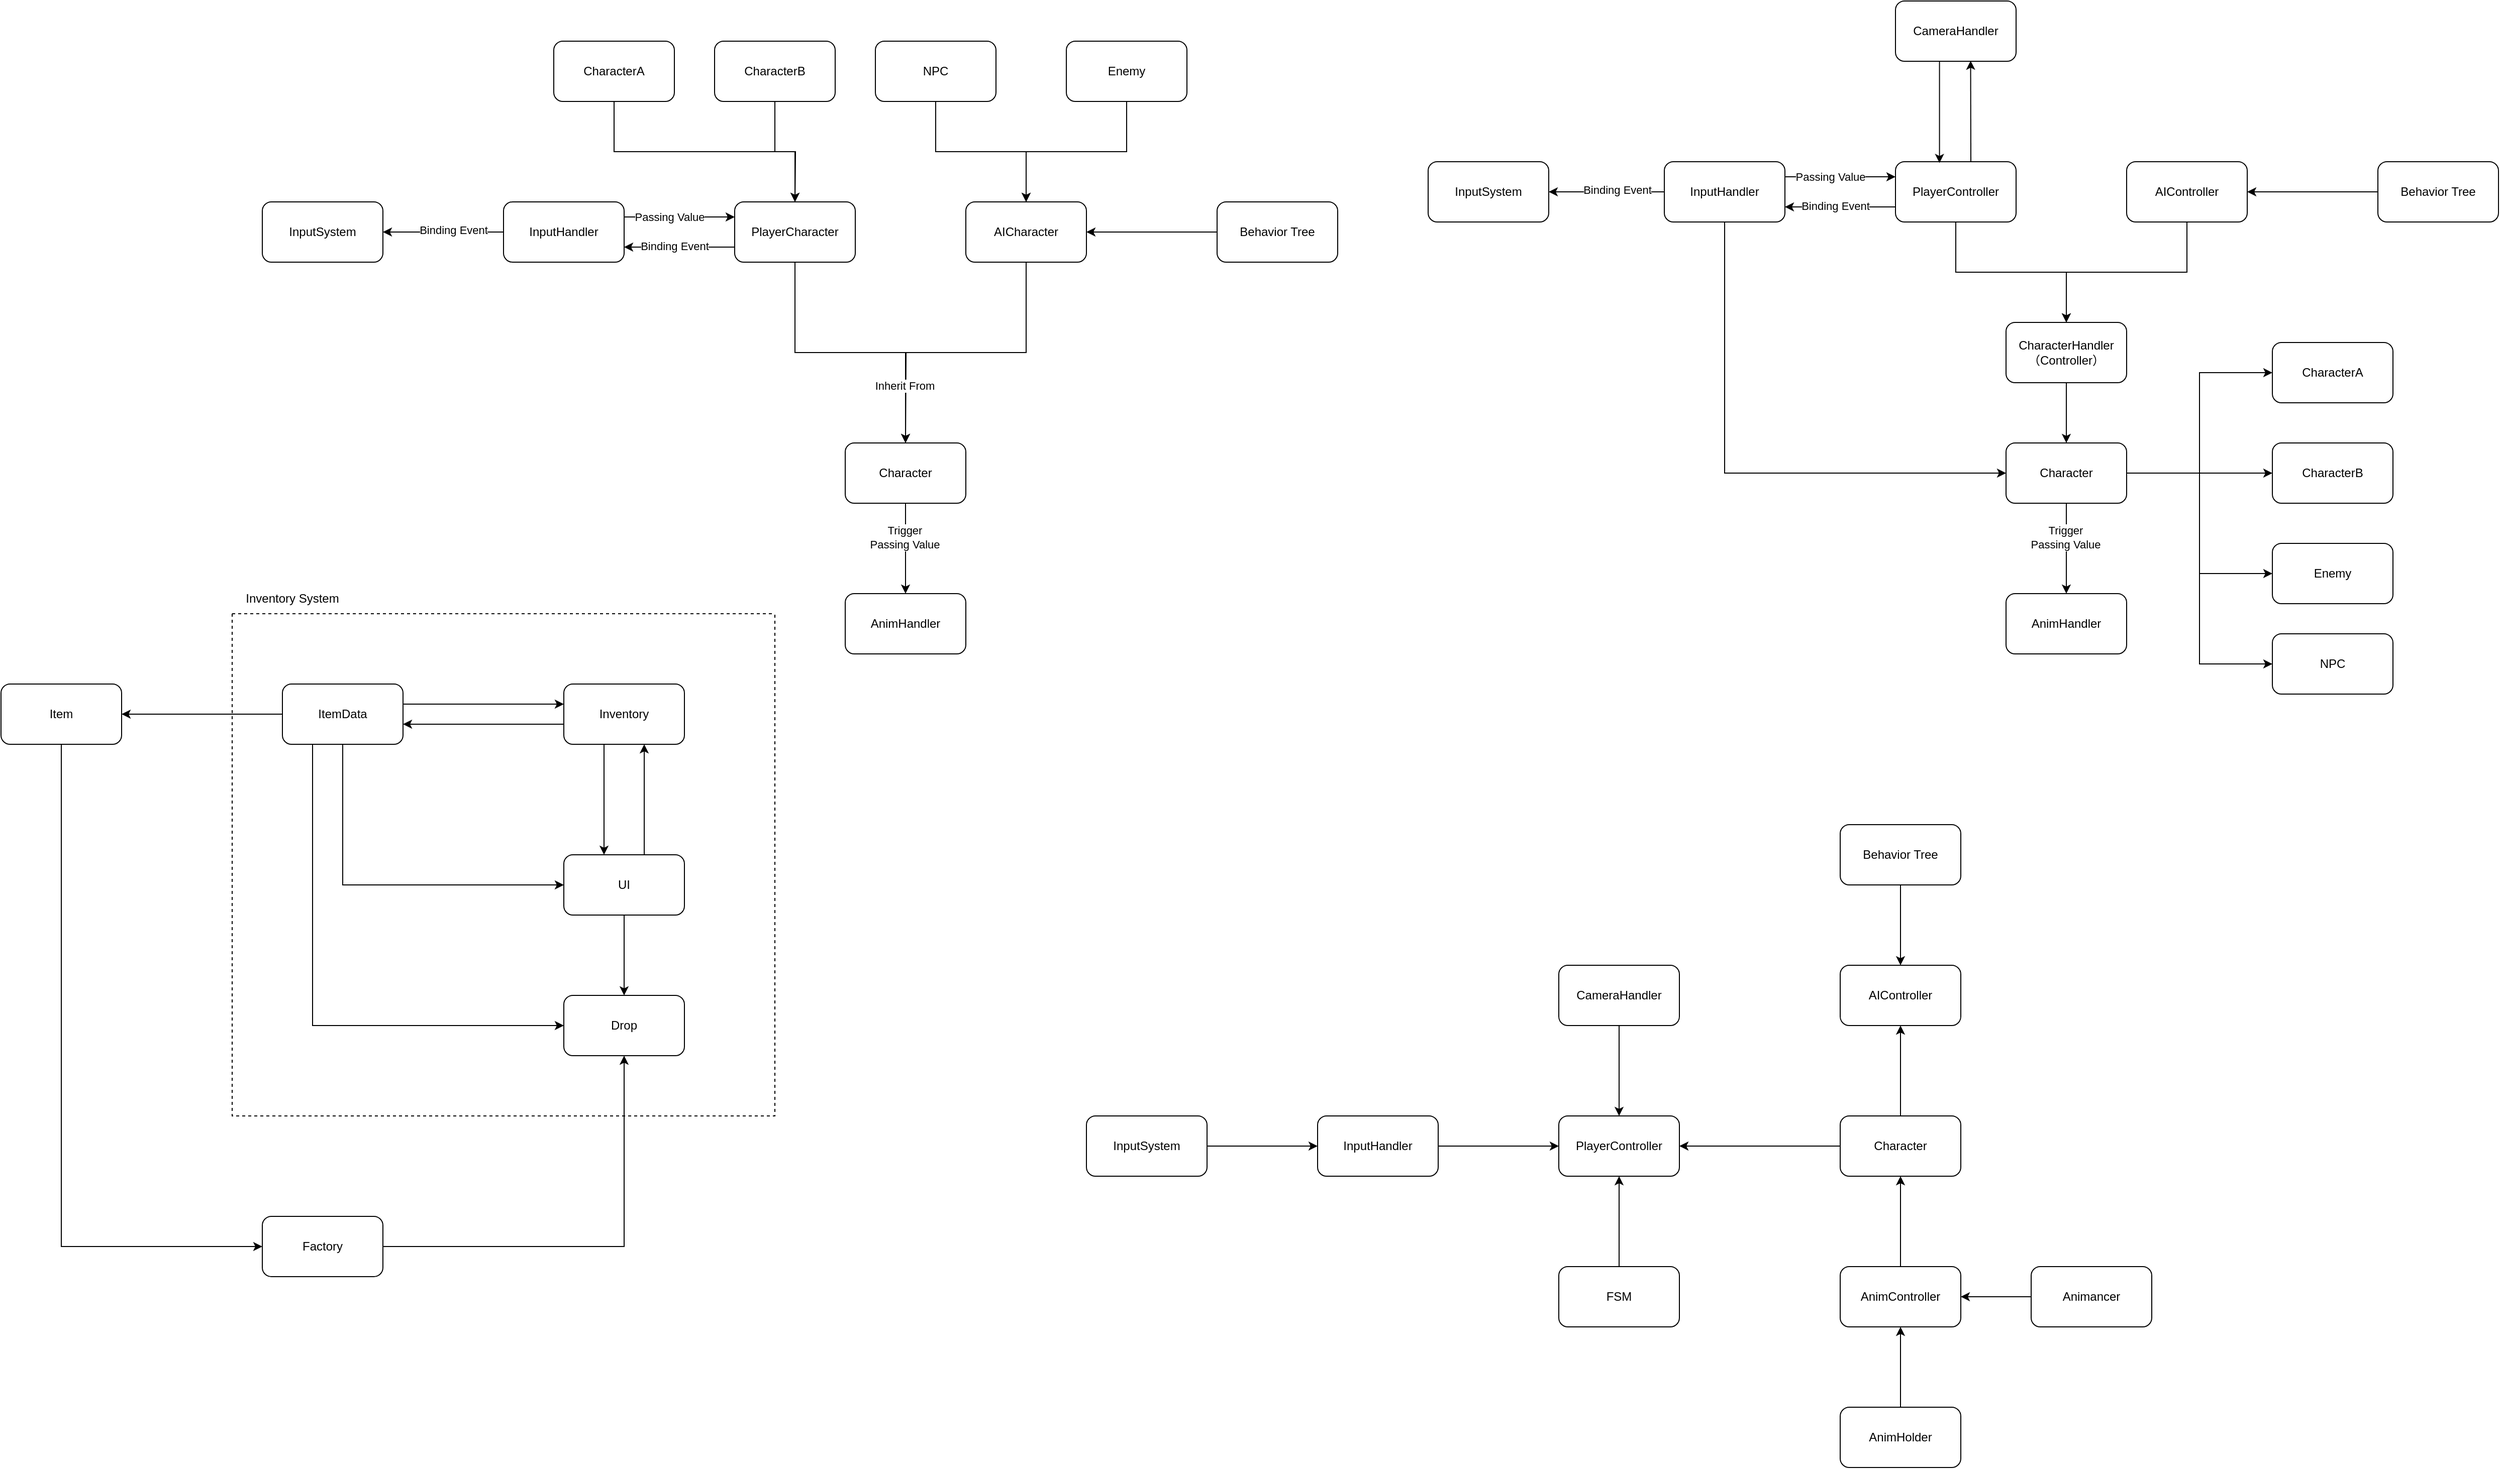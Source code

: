 <mxfile version="21.2.8" type="device">
  <diagram name="第 1 页" id="APWpNPpfQcrCgk31X8Tj">
    <mxGraphModel dx="1562" dy="917" grid="1" gridSize="10" guides="1" tooltips="1" connect="1" arrows="1" fold="1" page="1" pageScale="1" pageWidth="3300" pageHeight="2339" math="0" shadow="0">
      <root>
        <mxCell id="0" />
        <mxCell id="1" parent="0" />
        <mxCell id="5noMDowV80ESmVYEFfka-27" style="edgeStyle=orthogonalEdgeStyle;rounded=0;orthogonalLoop=1;jettySize=auto;html=1;exitX=0.5;exitY=1;exitDx=0;exitDy=0;entryX=0.5;entryY=0;entryDx=0;entryDy=0;" parent="1" source="5noMDowV80ESmVYEFfka-1" target="5noMDowV80ESmVYEFfka-14" edge="1">
          <mxGeometry relative="1" as="geometry" />
        </mxCell>
        <mxCell id="5noMDowV80ESmVYEFfka-28" value="Trigger&lt;br&gt;Passing Value" style="edgeLabel;html=1;align=center;verticalAlign=middle;resizable=0;points=[];" parent="5noMDowV80ESmVYEFfka-27" vertex="1" connectable="0">
          <mxGeometry x="-0.25" y="-1" relative="1" as="geometry">
            <mxPoint as="offset" />
          </mxGeometry>
        </mxCell>
        <mxCell id="5noMDowV80ESmVYEFfka-1" value="Character" style="rounded=1;whiteSpace=wrap;html=1;" parent="1" vertex="1">
          <mxGeometry x="1030" y="480" width="120" height="60" as="geometry" />
        </mxCell>
        <mxCell id="5noMDowV80ESmVYEFfka-7" style="edgeStyle=orthogonalEdgeStyle;rounded=0;orthogonalLoop=1;jettySize=auto;html=1;exitX=0;exitY=0.75;exitDx=0;exitDy=0;entryX=1;entryY=0.75;entryDx=0;entryDy=0;" parent="1" source="5noMDowV80ESmVYEFfka-2" target="5noMDowV80ESmVYEFfka-4" edge="1">
          <mxGeometry relative="1" as="geometry" />
        </mxCell>
        <mxCell id="5noMDowV80ESmVYEFfka-25" value="Binding Event" style="edgeLabel;html=1;align=center;verticalAlign=middle;resizable=0;points=[];" parent="5noMDowV80ESmVYEFfka-7" vertex="1" connectable="0">
          <mxGeometry x="0.255" y="-1" relative="1" as="geometry">
            <mxPoint x="9" as="offset" />
          </mxGeometry>
        </mxCell>
        <mxCell id="5noMDowV80ESmVYEFfka-32" style="edgeStyle=orthogonalEdgeStyle;rounded=0;orthogonalLoop=1;jettySize=auto;html=1;exitX=0.5;exitY=1;exitDx=0;exitDy=0;entryX=0.5;entryY=0;entryDx=0;entryDy=0;" parent="1" source="5noMDowV80ESmVYEFfka-2" target="5noMDowV80ESmVYEFfka-1" edge="1">
          <mxGeometry relative="1" as="geometry" />
        </mxCell>
        <mxCell id="5noMDowV80ESmVYEFfka-2" value="PlayerCharacter" style="rounded=1;whiteSpace=wrap;html=1;" parent="1" vertex="1">
          <mxGeometry x="920" y="240" width="120" height="60" as="geometry" />
        </mxCell>
        <mxCell id="5noMDowV80ESmVYEFfka-6" style="edgeStyle=orthogonalEdgeStyle;rounded=0;orthogonalLoop=1;jettySize=auto;html=1;exitX=1;exitY=0.25;exitDx=0;exitDy=0;entryX=0;entryY=0.25;entryDx=0;entryDy=0;" parent="1" source="5noMDowV80ESmVYEFfka-4" target="5noMDowV80ESmVYEFfka-2" edge="1">
          <mxGeometry relative="1" as="geometry" />
        </mxCell>
        <mxCell id="5noMDowV80ESmVYEFfka-24" value="Passing Value" style="edgeLabel;html=1;align=center;verticalAlign=middle;resizable=0;points=[];" parent="5noMDowV80ESmVYEFfka-6" vertex="1" connectable="0">
          <mxGeometry x="-0.179" relative="1" as="geometry">
            <mxPoint as="offset" />
          </mxGeometry>
        </mxCell>
        <mxCell id="5noMDowV80ESmVYEFfka-13" style="edgeStyle=orthogonalEdgeStyle;rounded=0;orthogonalLoop=1;jettySize=auto;html=1;exitX=0;exitY=0.75;exitDx=0;exitDy=0;entryX=1;entryY=0.5;entryDx=0;entryDy=0;" parent="1" source="5noMDowV80ESmVYEFfka-4" target="5noMDowV80ESmVYEFfka-11" edge="1">
          <mxGeometry relative="1" as="geometry">
            <Array as="points">
              <mxPoint x="690" y="270" />
            </Array>
          </mxGeometry>
        </mxCell>
        <mxCell id="5noMDowV80ESmVYEFfka-26" value="Binding Event" style="edgeLabel;html=1;align=center;verticalAlign=middle;resizable=0;points=[];" parent="5noMDowV80ESmVYEFfka-13" vertex="1" connectable="0">
          <mxGeometry x="-0.039" y="-2" relative="1" as="geometry">
            <mxPoint as="offset" />
          </mxGeometry>
        </mxCell>
        <mxCell id="5noMDowV80ESmVYEFfka-4" value="InputHandler" style="rounded=1;whiteSpace=wrap;html=1;" parent="1" vertex="1">
          <mxGeometry x="690" y="240" width="120" height="60" as="geometry" />
        </mxCell>
        <mxCell id="5noMDowV80ESmVYEFfka-33" style="edgeStyle=orthogonalEdgeStyle;rounded=0;orthogonalLoop=1;jettySize=auto;html=1;exitX=0.5;exitY=1;exitDx=0;exitDy=0;" parent="1" source="5noMDowV80ESmVYEFfka-8" edge="1">
          <mxGeometry relative="1" as="geometry">
            <mxPoint x="1090" y="480" as="targetPoint" />
          </mxGeometry>
        </mxCell>
        <mxCell id="5noMDowV80ESmVYEFfka-34" value="Inherit From" style="edgeLabel;html=1;align=center;verticalAlign=middle;resizable=0;points=[];" parent="5noMDowV80ESmVYEFfka-33" vertex="1" connectable="0">
          <mxGeometry x="0.618" y="-2" relative="1" as="geometry">
            <mxPoint as="offset" />
          </mxGeometry>
        </mxCell>
        <mxCell id="5noMDowV80ESmVYEFfka-8" value="AICharacter" style="rounded=1;whiteSpace=wrap;html=1;" parent="1" vertex="1">
          <mxGeometry x="1150" y="240" width="120" height="60" as="geometry" />
        </mxCell>
        <mxCell id="5noMDowV80ESmVYEFfka-11" value="InputSystem" style="rounded=1;whiteSpace=wrap;html=1;" parent="1" vertex="1">
          <mxGeometry x="450" y="240" width="120" height="60" as="geometry" />
        </mxCell>
        <mxCell id="5noMDowV80ESmVYEFfka-14" value="AnimHandler" style="rounded=1;whiteSpace=wrap;html=1;" parent="1" vertex="1">
          <mxGeometry x="1030" y="630" width="120" height="60" as="geometry" />
        </mxCell>
        <mxCell id="5noMDowV80ESmVYEFfka-17" style="edgeStyle=orthogonalEdgeStyle;rounded=0;orthogonalLoop=1;jettySize=auto;html=1;exitX=0;exitY=0.5;exitDx=0;exitDy=0;entryX=1;entryY=0.5;entryDx=0;entryDy=0;" parent="1" source="5noMDowV80ESmVYEFfka-16" target="5noMDowV80ESmVYEFfka-8" edge="1">
          <mxGeometry relative="1" as="geometry" />
        </mxCell>
        <mxCell id="5noMDowV80ESmVYEFfka-16" value="Behavior Tree" style="rounded=1;whiteSpace=wrap;html=1;" parent="1" vertex="1">
          <mxGeometry x="1400" y="240" width="120" height="60" as="geometry" />
        </mxCell>
        <mxCell id="5noMDowV80ESmVYEFfka-36" style="edgeStyle=orthogonalEdgeStyle;rounded=0;orthogonalLoop=1;jettySize=auto;html=1;exitX=0.5;exitY=1;exitDx=0;exitDy=0;entryX=0.5;entryY=0;entryDx=0;entryDy=0;" parent="1" source="5noMDowV80ESmVYEFfka-35" target="5noMDowV80ESmVYEFfka-8" edge="1">
          <mxGeometry relative="1" as="geometry" />
        </mxCell>
        <mxCell id="5noMDowV80ESmVYEFfka-35" value="NPC" style="rounded=1;whiteSpace=wrap;html=1;" parent="1" vertex="1">
          <mxGeometry x="1060" y="80" width="120" height="60" as="geometry" />
        </mxCell>
        <mxCell id="5noMDowV80ESmVYEFfka-38" style="edgeStyle=orthogonalEdgeStyle;rounded=0;orthogonalLoop=1;jettySize=auto;html=1;exitX=0.5;exitY=1;exitDx=0;exitDy=0;" parent="1" source="5noMDowV80ESmVYEFfka-37" target="5noMDowV80ESmVYEFfka-8" edge="1">
          <mxGeometry relative="1" as="geometry" />
        </mxCell>
        <mxCell id="5noMDowV80ESmVYEFfka-37" value="Enemy" style="rounded=1;whiteSpace=wrap;html=1;" parent="1" vertex="1">
          <mxGeometry x="1250" y="80" width="120" height="60" as="geometry" />
        </mxCell>
        <mxCell id="5noMDowV80ESmVYEFfka-41" style="edgeStyle=orthogonalEdgeStyle;rounded=0;orthogonalLoop=1;jettySize=auto;html=1;exitX=0.5;exitY=1;exitDx=0;exitDy=0;entryX=0.5;entryY=0;entryDx=0;entryDy=0;" parent="1" source="5noMDowV80ESmVYEFfka-39" target="5noMDowV80ESmVYEFfka-2" edge="1">
          <mxGeometry relative="1" as="geometry" />
        </mxCell>
        <mxCell id="5noMDowV80ESmVYEFfka-39" value="CharacterA" style="rounded=1;whiteSpace=wrap;html=1;" parent="1" vertex="1">
          <mxGeometry x="740" y="80" width="120" height="60" as="geometry" />
        </mxCell>
        <mxCell id="5noMDowV80ESmVYEFfka-42" style="edgeStyle=orthogonalEdgeStyle;rounded=0;orthogonalLoop=1;jettySize=auto;html=1;exitX=0.5;exitY=1;exitDx=0;exitDy=0;" parent="1" source="5noMDowV80ESmVYEFfka-40" edge="1">
          <mxGeometry relative="1" as="geometry">
            <mxPoint x="980" y="240" as="targetPoint" />
          </mxGeometry>
        </mxCell>
        <mxCell id="5noMDowV80ESmVYEFfka-40" value="CharacterB" style="rounded=1;whiteSpace=wrap;html=1;" parent="1" vertex="1">
          <mxGeometry x="900" y="80" width="120" height="60" as="geometry" />
        </mxCell>
        <mxCell id="dnXP4SpMWP_L0H7xSPG2-12" style="edgeStyle=orthogonalEdgeStyle;rounded=0;orthogonalLoop=1;jettySize=auto;html=1;exitX=1;exitY=0.5;exitDx=0;exitDy=0;entryX=0;entryY=0.5;entryDx=0;entryDy=0;" parent="1" source="zGN-3tEp2X7R_o6R-bPP-1" target="dnXP4SpMWP_L0H7xSPG2-2" edge="1">
          <mxGeometry relative="1" as="geometry" />
        </mxCell>
        <mxCell id="zGN-3tEp2X7R_o6R-bPP-1" value="InputSystem" style="rounded=1;whiteSpace=wrap;html=1;" parent="1" vertex="1">
          <mxGeometry x="1270" y="1150" width="120" height="60" as="geometry" />
        </mxCell>
        <mxCell id="dnXP4SpMWP_L0H7xSPG2-1" value="" style="group" parent="1" vertex="1" connectable="0">
          <mxGeometry x="1610" y="40" width="1065" height="690" as="geometry" />
        </mxCell>
        <mxCell id="5noMDowV80ESmVYEFfka-91" value="CameraHandler" style="rounded=1;whiteSpace=wrap;html=1;container=0;" parent="dnXP4SpMWP_L0H7xSPG2-1" vertex="1">
          <mxGeometry x="465" width="120" height="60" as="geometry" />
        </mxCell>
        <mxCell id="5noMDowV80ESmVYEFfka-97" style="edgeStyle=orthogonalEdgeStyle;rounded=0;orthogonalLoop=1;jettySize=auto;html=1;entryX=0.623;entryY=0.991;entryDx=0;entryDy=0;entryPerimeter=0;" parent="dnXP4SpMWP_L0H7xSPG2-1" target="5noMDowV80ESmVYEFfka-91" edge="1">
          <mxGeometry relative="1" as="geometry">
            <mxPoint x="540" y="160" as="sourcePoint" />
            <Array as="points">
              <mxPoint x="540" y="160" />
              <mxPoint x="540" y="60" />
            </Array>
          </mxGeometry>
        </mxCell>
        <mxCell id="5noMDowV80ESmVYEFfka-46" value="Character" style="rounded=1;whiteSpace=wrap;html=1;container=0;" parent="dnXP4SpMWP_L0H7xSPG2-1" vertex="1">
          <mxGeometry x="575" y="440" width="120" height="60" as="geometry" />
        </mxCell>
        <mxCell id="5noMDowV80ESmVYEFfka-50" value="PlayerController" style="rounded=1;whiteSpace=wrap;html=1;container=0;" parent="dnXP4SpMWP_L0H7xSPG2-1" vertex="1">
          <mxGeometry x="465" y="160" width="120" height="60" as="geometry" />
        </mxCell>
        <mxCell id="5noMDowV80ESmVYEFfka-100" style="edgeStyle=orthogonalEdgeStyle;rounded=0;orthogonalLoop=1;jettySize=auto;html=1;exitX=0.365;exitY=0.997;exitDx=0;exitDy=0;entryX=0.365;entryY=0.021;entryDx=0;entryDy=0;entryPerimeter=0;exitPerimeter=0;" parent="dnXP4SpMWP_L0H7xSPG2-1" source="5noMDowV80ESmVYEFfka-91" target="5noMDowV80ESmVYEFfka-50" edge="1">
          <mxGeometry relative="1" as="geometry" />
        </mxCell>
        <mxCell id="5noMDowV80ESmVYEFfka-51" style="edgeStyle=orthogonalEdgeStyle;rounded=0;orthogonalLoop=1;jettySize=auto;html=1;exitX=1;exitY=0.25;exitDx=0;exitDy=0;entryX=0;entryY=0.25;entryDx=0;entryDy=0;" parent="dnXP4SpMWP_L0H7xSPG2-1" source="5noMDowV80ESmVYEFfka-55" target="5noMDowV80ESmVYEFfka-50" edge="1">
          <mxGeometry relative="1" as="geometry" />
        </mxCell>
        <mxCell id="5noMDowV80ESmVYEFfka-52" value="Passing Value" style="edgeLabel;html=1;align=center;verticalAlign=middle;resizable=0;points=[];container=0;" parent="5noMDowV80ESmVYEFfka-51" vertex="1" connectable="0">
          <mxGeometry x="-0.179" relative="1" as="geometry">
            <mxPoint as="offset" />
          </mxGeometry>
        </mxCell>
        <mxCell id="5noMDowV80ESmVYEFfka-103" style="edgeStyle=orthogonalEdgeStyle;rounded=0;orthogonalLoop=1;jettySize=auto;html=1;exitX=0.5;exitY=1;exitDx=0;exitDy=0;entryX=0;entryY=0.5;entryDx=0;entryDy=0;" parent="dnXP4SpMWP_L0H7xSPG2-1" source="5noMDowV80ESmVYEFfka-55" target="5noMDowV80ESmVYEFfka-46" edge="1">
          <mxGeometry relative="1" as="geometry" />
        </mxCell>
        <mxCell id="5noMDowV80ESmVYEFfka-55" value="InputHandler" style="rounded=1;whiteSpace=wrap;html=1;container=0;" parent="dnXP4SpMWP_L0H7xSPG2-1" vertex="1">
          <mxGeometry x="235" y="160" width="120" height="60" as="geometry" />
        </mxCell>
        <mxCell id="5noMDowV80ESmVYEFfka-47" style="edgeStyle=orthogonalEdgeStyle;rounded=0;orthogonalLoop=1;jettySize=auto;html=1;exitX=0;exitY=0.75;exitDx=0;exitDy=0;entryX=1;entryY=0.75;entryDx=0;entryDy=0;" parent="dnXP4SpMWP_L0H7xSPG2-1" source="5noMDowV80ESmVYEFfka-50" target="5noMDowV80ESmVYEFfka-55" edge="1">
          <mxGeometry relative="1" as="geometry" />
        </mxCell>
        <mxCell id="5noMDowV80ESmVYEFfka-48" value="Binding Event" style="edgeLabel;html=1;align=center;verticalAlign=middle;resizable=0;points=[];container=0;" parent="5noMDowV80ESmVYEFfka-47" vertex="1" connectable="0">
          <mxGeometry x="0.255" y="-1" relative="1" as="geometry">
            <mxPoint x="9" as="offset" />
          </mxGeometry>
        </mxCell>
        <mxCell id="5noMDowV80ESmVYEFfka-58" value="AIController" style="rounded=1;whiteSpace=wrap;html=1;container=0;" parent="dnXP4SpMWP_L0H7xSPG2-1" vertex="1">
          <mxGeometry x="695" y="160" width="120" height="60" as="geometry" />
        </mxCell>
        <mxCell id="5noMDowV80ESmVYEFfka-59" value="AnimHandler" style="rounded=1;whiteSpace=wrap;html=1;container=0;" parent="dnXP4SpMWP_L0H7xSPG2-1" vertex="1">
          <mxGeometry x="575" y="590" width="120" height="60" as="geometry" />
        </mxCell>
        <mxCell id="5noMDowV80ESmVYEFfka-44" style="edgeStyle=orthogonalEdgeStyle;rounded=0;orthogonalLoop=1;jettySize=auto;html=1;exitX=0.5;exitY=1;exitDx=0;exitDy=0;entryX=0.5;entryY=0;entryDx=0;entryDy=0;" parent="dnXP4SpMWP_L0H7xSPG2-1" source="5noMDowV80ESmVYEFfka-46" target="5noMDowV80ESmVYEFfka-59" edge="1">
          <mxGeometry relative="1" as="geometry" />
        </mxCell>
        <mxCell id="5noMDowV80ESmVYEFfka-45" value="Trigger&lt;br&gt;Passing Value" style="edgeLabel;html=1;align=center;verticalAlign=middle;resizable=0;points=[];container=0;" parent="5noMDowV80ESmVYEFfka-44" vertex="1" connectable="0">
          <mxGeometry x="-0.25" y="-1" relative="1" as="geometry">
            <mxPoint as="offset" />
          </mxGeometry>
        </mxCell>
        <mxCell id="5noMDowV80ESmVYEFfka-60" style="edgeStyle=orthogonalEdgeStyle;rounded=0;orthogonalLoop=1;jettySize=auto;html=1;exitX=0;exitY=0.5;exitDx=0;exitDy=0;entryX=1;entryY=0.5;entryDx=0;entryDy=0;" parent="dnXP4SpMWP_L0H7xSPG2-1" source="5noMDowV80ESmVYEFfka-61" target="5noMDowV80ESmVYEFfka-58" edge="1">
          <mxGeometry relative="1" as="geometry" />
        </mxCell>
        <mxCell id="5noMDowV80ESmVYEFfka-61" value="Behavior Tree" style="rounded=1;whiteSpace=wrap;html=1;container=0;" parent="dnXP4SpMWP_L0H7xSPG2-1" vertex="1">
          <mxGeometry x="945" y="160" width="120" height="60" as="geometry" />
        </mxCell>
        <mxCell id="5noMDowV80ESmVYEFfka-73" style="edgeStyle=orthogonalEdgeStyle;rounded=0;orthogonalLoop=1;jettySize=auto;html=1;exitX=0.5;exitY=1;exitDx=0;exitDy=0;entryX=0.5;entryY=0;entryDx=0;entryDy=0;" parent="dnXP4SpMWP_L0H7xSPG2-1" source="5noMDowV80ESmVYEFfka-70" target="5noMDowV80ESmVYEFfka-46" edge="1">
          <mxGeometry relative="1" as="geometry" />
        </mxCell>
        <mxCell id="5noMDowV80ESmVYEFfka-70" value="CharacterHandler&lt;br&gt;（Controller）" style="rounded=1;whiteSpace=wrap;html=1;container=0;" parent="dnXP4SpMWP_L0H7xSPG2-1" vertex="1">
          <mxGeometry x="575" y="320" width="120" height="60" as="geometry" />
        </mxCell>
        <mxCell id="5noMDowV80ESmVYEFfka-71" style="edgeStyle=orthogonalEdgeStyle;rounded=0;orthogonalLoop=1;jettySize=auto;html=1;exitX=0.5;exitY=1;exitDx=0;exitDy=0;entryX=0.5;entryY=0;entryDx=0;entryDy=0;" parent="dnXP4SpMWP_L0H7xSPG2-1" source="5noMDowV80ESmVYEFfka-50" target="5noMDowV80ESmVYEFfka-70" edge="1">
          <mxGeometry relative="1" as="geometry" />
        </mxCell>
        <mxCell id="5noMDowV80ESmVYEFfka-72" style="edgeStyle=orthogonalEdgeStyle;rounded=0;orthogonalLoop=1;jettySize=auto;html=1;exitX=0.5;exitY=1;exitDx=0;exitDy=0;entryX=0.5;entryY=0;entryDx=0;entryDy=0;" parent="dnXP4SpMWP_L0H7xSPG2-1" source="5noMDowV80ESmVYEFfka-58" target="5noMDowV80ESmVYEFfka-70" edge="1">
          <mxGeometry relative="1" as="geometry" />
        </mxCell>
        <mxCell id="5noMDowV80ESmVYEFfka-74" value="InputSystem" style="rounded=1;whiteSpace=wrap;html=1;container=0;" parent="dnXP4SpMWP_L0H7xSPG2-1" vertex="1">
          <mxGeometry y="160" width="120" height="60" as="geometry" />
        </mxCell>
        <mxCell id="5noMDowV80ESmVYEFfka-53" style="edgeStyle=orthogonalEdgeStyle;rounded=0;orthogonalLoop=1;jettySize=auto;html=1;exitX=0;exitY=0.75;exitDx=0;exitDy=0;entryX=1;entryY=0.5;entryDx=0;entryDy=0;" parent="dnXP4SpMWP_L0H7xSPG2-1" source="5noMDowV80ESmVYEFfka-55" target="5noMDowV80ESmVYEFfka-74" edge="1">
          <mxGeometry relative="1" as="geometry">
            <mxPoint x="115" y="190" as="targetPoint" />
            <Array as="points">
              <mxPoint x="235" y="190" />
            </Array>
          </mxGeometry>
        </mxCell>
        <mxCell id="5noMDowV80ESmVYEFfka-54" value="Binding Event" style="edgeLabel;html=1;align=center;verticalAlign=middle;resizable=0;points=[];container=0;" parent="5noMDowV80ESmVYEFfka-53" vertex="1" connectable="0">
          <mxGeometry x="-0.039" y="-2" relative="1" as="geometry">
            <mxPoint as="offset" />
          </mxGeometry>
        </mxCell>
        <mxCell id="5noMDowV80ESmVYEFfka-75" value="CharacterA" style="rounded=1;whiteSpace=wrap;html=1;container=0;" parent="dnXP4SpMWP_L0H7xSPG2-1" vertex="1">
          <mxGeometry x="840" y="340" width="120" height="60" as="geometry" />
        </mxCell>
        <mxCell id="5noMDowV80ESmVYEFfka-76" style="edgeStyle=orthogonalEdgeStyle;rounded=0;orthogonalLoop=1;jettySize=auto;html=1;exitX=1;exitY=0.5;exitDx=0;exitDy=0;entryX=0;entryY=0.5;entryDx=0;entryDy=0;" parent="dnXP4SpMWP_L0H7xSPG2-1" source="5noMDowV80ESmVYEFfka-46" target="5noMDowV80ESmVYEFfka-75" edge="1">
          <mxGeometry relative="1" as="geometry" />
        </mxCell>
        <mxCell id="5noMDowV80ESmVYEFfka-77" value="CharacterB" style="rounded=1;whiteSpace=wrap;html=1;container=0;" parent="dnXP4SpMWP_L0H7xSPG2-1" vertex="1">
          <mxGeometry x="840" y="440" width="120" height="60" as="geometry" />
        </mxCell>
        <mxCell id="5noMDowV80ESmVYEFfka-78" style="edgeStyle=orthogonalEdgeStyle;rounded=0;orthogonalLoop=1;jettySize=auto;html=1;exitX=1;exitY=0.5;exitDx=0;exitDy=0;" parent="dnXP4SpMWP_L0H7xSPG2-1" source="5noMDowV80ESmVYEFfka-46" target="5noMDowV80ESmVYEFfka-77" edge="1">
          <mxGeometry relative="1" as="geometry" />
        </mxCell>
        <mxCell id="5noMDowV80ESmVYEFfka-79" value="Enemy" style="rounded=1;whiteSpace=wrap;html=1;container=0;" parent="dnXP4SpMWP_L0H7xSPG2-1" vertex="1">
          <mxGeometry x="840" y="540" width="120" height="60" as="geometry" />
        </mxCell>
        <mxCell id="5noMDowV80ESmVYEFfka-80" style="edgeStyle=orthogonalEdgeStyle;rounded=0;orthogonalLoop=1;jettySize=auto;html=1;exitX=1;exitY=0.5;exitDx=0;exitDy=0;entryX=0;entryY=0.5;entryDx=0;entryDy=0;" parent="dnXP4SpMWP_L0H7xSPG2-1" source="5noMDowV80ESmVYEFfka-46" target="5noMDowV80ESmVYEFfka-79" edge="1">
          <mxGeometry relative="1" as="geometry" />
        </mxCell>
        <mxCell id="5noMDowV80ESmVYEFfka-83" value="NPC" style="rounded=1;whiteSpace=wrap;html=1;container=0;" parent="dnXP4SpMWP_L0H7xSPG2-1" vertex="1">
          <mxGeometry x="840" y="630" width="120" height="60" as="geometry" />
        </mxCell>
        <mxCell id="5noMDowV80ESmVYEFfka-84" style="edgeStyle=orthogonalEdgeStyle;rounded=0;orthogonalLoop=1;jettySize=auto;html=1;exitX=1;exitY=0.5;exitDx=0;exitDy=0;entryX=0;entryY=0.5;entryDx=0;entryDy=0;" parent="dnXP4SpMWP_L0H7xSPG2-1" source="5noMDowV80ESmVYEFfka-46" target="5noMDowV80ESmVYEFfka-83" edge="1">
          <mxGeometry relative="1" as="geometry" />
        </mxCell>
        <mxCell id="dnXP4SpMWP_L0H7xSPG2-11" style="edgeStyle=orthogonalEdgeStyle;rounded=0;orthogonalLoop=1;jettySize=auto;html=1;exitX=1;exitY=0.5;exitDx=0;exitDy=0;entryX=0;entryY=0.5;entryDx=0;entryDy=0;" parent="1" source="dnXP4SpMWP_L0H7xSPG2-2" target="dnXP4SpMWP_L0H7xSPG2-5" edge="1">
          <mxGeometry relative="1" as="geometry" />
        </mxCell>
        <mxCell id="dnXP4SpMWP_L0H7xSPG2-2" value="InputHandler" style="rounded=1;whiteSpace=wrap;html=1;" parent="1" vertex="1">
          <mxGeometry x="1500" y="1150" width="120" height="60" as="geometry" />
        </mxCell>
        <mxCell id="dnXP4SpMWP_L0H7xSPG2-5" value="PlayerController" style="rounded=1;whiteSpace=wrap;html=1;" parent="1" vertex="1">
          <mxGeometry x="1740" y="1150" width="120" height="60" as="geometry" />
        </mxCell>
        <mxCell id="dnXP4SpMWP_L0H7xSPG2-10" style="edgeStyle=orthogonalEdgeStyle;rounded=0;orthogonalLoop=1;jettySize=auto;html=1;exitX=0;exitY=0.5;exitDx=0;exitDy=0;" parent="1" source="dnXP4SpMWP_L0H7xSPG2-8" target="dnXP4SpMWP_L0H7xSPG2-5" edge="1">
          <mxGeometry relative="1" as="geometry" />
        </mxCell>
        <mxCell id="ZD3hC_o72hRXETo6rSix-13" style="edgeStyle=orthogonalEdgeStyle;rounded=0;orthogonalLoop=1;jettySize=auto;html=1;exitX=0.5;exitY=0;exitDx=0;exitDy=0;" parent="1" source="dnXP4SpMWP_L0H7xSPG2-8" target="ZD3hC_o72hRXETo6rSix-12" edge="1">
          <mxGeometry relative="1" as="geometry" />
        </mxCell>
        <mxCell id="dnXP4SpMWP_L0H7xSPG2-8" value="Character" style="rounded=1;whiteSpace=wrap;html=1;" parent="1" vertex="1">
          <mxGeometry x="2020" y="1150" width="120" height="60" as="geometry" />
        </mxCell>
        <mxCell id="dnXP4SpMWP_L0H7xSPG2-14" style="edgeStyle=orthogonalEdgeStyle;rounded=0;orthogonalLoop=1;jettySize=auto;html=1;exitX=0.5;exitY=1;exitDx=0;exitDy=0;entryX=0.5;entryY=0;entryDx=0;entryDy=0;" parent="1" source="dnXP4SpMWP_L0H7xSPG2-13" target="dnXP4SpMWP_L0H7xSPG2-5" edge="1">
          <mxGeometry relative="1" as="geometry" />
        </mxCell>
        <mxCell id="dnXP4SpMWP_L0H7xSPG2-13" value="CameraHandler" style="rounded=1;whiteSpace=wrap;html=1;" parent="1" vertex="1">
          <mxGeometry x="1740" y="1000" width="120" height="60" as="geometry" />
        </mxCell>
        <mxCell id="dnXP4SpMWP_L0H7xSPG2-16" style="edgeStyle=orthogonalEdgeStyle;rounded=0;orthogonalLoop=1;jettySize=auto;html=1;exitX=0.5;exitY=0;exitDx=0;exitDy=0;entryX=0.5;entryY=1;entryDx=0;entryDy=0;" parent="1" source="dnXP4SpMWP_L0H7xSPG2-15" target="dnXP4SpMWP_L0H7xSPG2-5" edge="1">
          <mxGeometry relative="1" as="geometry" />
        </mxCell>
        <mxCell id="dnXP4SpMWP_L0H7xSPG2-15" value="FSM" style="rounded=1;whiteSpace=wrap;html=1;" parent="1" vertex="1">
          <mxGeometry x="1740" y="1300" width="120" height="60" as="geometry" />
        </mxCell>
        <mxCell id="ZD3hC_o72hRXETo6rSix-15" style="edgeStyle=orthogonalEdgeStyle;rounded=0;orthogonalLoop=1;jettySize=auto;html=1;exitX=0.5;exitY=0;exitDx=0;exitDy=0;entryX=0.5;entryY=1;entryDx=0;entryDy=0;" parent="1" source="hbf5AjixiaW8z1uGPkXF-1" target="dnXP4SpMWP_L0H7xSPG2-8" edge="1">
          <mxGeometry relative="1" as="geometry" />
        </mxCell>
        <mxCell id="hbf5AjixiaW8z1uGPkXF-1" value="AnimController" style="rounded=1;whiteSpace=wrap;html=1;" parent="1" vertex="1">
          <mxGeometry x="2020" y="1300" width="120" height="60" as="geometry" />
        </mxCell>
        <mxCell id="hbf5AjixiaW8z1uGPkXF-4" style="edgeStyle=orthogonalEdgeStyle;rounded=0;orthogonalLoop=1;jettySize=auto;html=1;exitX=0;exitY=0.5;exitDx=0;exitDy=0;" parent="1" source="hbf5AjixiaW8z1uGPkXF-3" target="hbf5AjixiaW8z1uGPkXF-1" edge="1">
          <mxGeometry relative="1" as="geometry" />
        </mxCell>
        <mxCell id="hbf5AjixiaW8z1uGPkXF-3" value="Animancer" style="rounded=1;whiteSpace=wrap;html=1;" parent="1" vertex="1">
          <mxGeometry x="2210" y="1300" width="120" height="60" as="geometry" />
        </mxCell>
        <mxCell id="lL8j2TwbjlwKawb2tzmr-2" style="edgeStyle=orthogonalEdgeStyle;rounded=0;orthogonalLoop=1;jettySize=auto;html=1;exitX=0.5;exitY=0;exitDx=0;exitDy=0;" parent="1" source="hbf5AjixiaW8z1uGPkXF-9" target="hbf5AjixiaW8z1uGPkXF-1" edge="1">
          <mxGeometry relative="1" as="geometry" />
        </mxCell>
        <mxCell id="hbf5AjixiaW8z1uGPkXF-9" value="AnimHolder" style="rounded=1;whiteSpace=wrap;html=1;" parent="1" vertex="1">
          <mxGeometry x="2020" y="1440" width="120" height="60" as="geometry" />
        </mxCell>
        <mxCell id="ZD3hC_o72hRXETo6rSix-12" value="AIController" style="rounded=1;whiteSpace=wrap;html=1;" parent="1" vertex="1">
          <mxGeometry x="2020" y="1000" width="120" height="60" as="geometry" />
        </mxCell>
        <mxCell id="ZD3hC_o72hRXETo6rSix-17" style="edgeStyle=orthogonalEdgeStyle;rounded=0;orthogonalLoop=1;jettySize=auto;html=1;exitX=0.5;exitY=1;exitDx=0;exitDy=0;entryX=0.5;entryY=0;entryDx=0;entryDy=0;" parent="1" source="ZD3hC_o72hRXETo6rSix-16" target="ZD3hC_o72hRXETo6rSix-12" edge="1">
          <mxGeometry relative="1" as="geometry" />
        </mxCell>
        <mxCell id="ZD3hC_o72hRXETo6rSix-16" value="Behavior Tree" style="rounded=1;whiteSpace=wrap;html=1;" parent="1" vertex="1">
          <mxGeometry x="2020" y="860" width="120" height="60" as="geometry" />
        </mxCell>
        <mxCell id="c1B38j-IGY5bCZsH_SMS-17" style="edgeStyle=orthogonalEdgeStyle;rounded=0;orthogonalLoop=1;jettySize=auto;html=1;" parent="1" source="c1B38j-IGY5bCZsH_SMS-1" target="c1B38j-IGY5bCZsH_SMS-16" edge="1">
          <mxGeometry relative="1" as="geometry">
            <Array as="points">
              <mxPoint x="250" y="1280" />
            </Array>
          </mxGeometry>
        </mxCell>
        <mxCell id="c1B38j-IGY5bCZsH_SMS-1" value="Item" style="rounded=1;whiteSpace=wrap;html=1;" parent="1" vertex="1">
          <mxGeometry x="190" y="720" width="120" height="60" as="geometry" />
        </mxCell>
        <mxCell id="c1B38j-IGY5bCZsH_SMS-3" style="edgeStyle=orthogonalEdgeStyle;rounded=0;orthogonalLoop=1;jettySize=auto;html=1;" parent="1" source="c1B38j-IGY5bCZsH_SMS-2" target="c1B38j-IGY5bCZsH_SMS-1" edge="1">
          <mxGeometry relative="1" as="geometry" />
        </mxCell>
        <mxCell id="c1B38j-IGY5bCZsH_SMS-5" style="edgeStyle=orthogonalEdgeStyle;rounded=0;orthogonalLoop=1;jettySize=auto;html=1;" parent="1" source="c1B38j-IGY5bCZsH_SMS-2" target="c1B38j-IGY5bCZsH_SMS-4" edge="1">
          <mxGeometry relative="1" as="geometry">
            <Array as="points">
              <mxPoint x="670" y="740" />
              <mxPoint x="670" y="740" />
            </Array>
          </mxGeometry>
        </mxCell>
        <mxCell id="c1B38j-IGY5bCZsH_SMS-13" style="edgeStyle=orthogonalEdgeStyle;rounded=0;orthogonalLoop=1;jettySize=auto;html=1;" parent="1" source="c1B38j-IGY5bCZsH_SMS-2" target="c1B38j-IGY5bCZsH_SMS-9" edge="1">
          <mxGeometry relative="1" as="geometry">
            <Array as="points">
              <mxPoint x="530" y="920" />
            </Array>
          </mxGeometry>
        </mxCell>
        <mxCell id="c1B38j-IGY5bCZsH_SMS-19" style="edgeStyle=orthogonalEdgeStyle;rounded=0;orthogonalLoop=1;jettySize=auto;html=1;" parent="1" source="c1B38j-IGY5bCZsH_SMS-2" target="c1B38j-IGY5bCZsH_SMS-15" edge="1">
          <mxGeometry relative="1" as="geometry">
            <Array as="points">
              <mxPoint x="500" y="1060" />
            </Array>
          </mxGeometry>
        </mxCell>
        <mxCell id="c1B38j-IGY5bCZsH_SMS-2" value="ItemData" style="rounded=1;whiteSpace=wrap;html=1;" parent="1" vertex="1">
          <mxGeometry x="470" y="720" width="120" height="60" as="geometry" />
        </mxCell>
        <mxCell id="c1B38j-IGY5bCZsH_SMS-8" style="edgeStyle=orthogonalEdgeStyle;rounded=0;orthogonalLoop=1;jettySize=auto;html=1;" parent="1" source="c1B38j-IGY5bCZsH_SMS-4" target="c1B38j-IGY5bCZsH_SMS-2" edge="1">
          <mxGeometry relative="1" as="geometry">
            <Array as="points">
              <mxPoint x="670" y="760" />
              <mxPoint x="670" y="760" />
            </Array>
          </mxGeometry>
        </mxCell>
        <mxCell id="c1B38j-IGY5bCZsH_SMS-11" style="edgeStyle=orthogonalEdgeStyle;rounded=0;orthogonalLoop=1;jettySize=auto;html=1;" parent="1" source="c1B38j-IGY5bCZsH_SMS-4" target="c1B38j-IGY5bCZsH_SMS-9" edge="1">
          <mxGeometry relative="1" as="geometry">
            <Array as="points">
              <mxPoint x="790" y="840" />
              <mxPoint x="790" y="840" />
            </Array>
          </mxGeometry>
        </mxCell>
        <mxCell id="c1B38j-IGY5bCZsH_SMS-4" value="Inventory" style="rounded=1;whiteSpace=wrap;html=1;" parent="1" vertex="1">
          <mxGeometry x="750" y="720" width="120" height="60" as="geometry" />
        </mxCell>
        <mxCell id="c1B38j-IGY5bCZsH_SMS-6" value="" style="swimlane;startSize=0;dashed=1;" parent="1" vertex="1">
          <mxGeometry x="420" y="650" width="540" height="500" as="geometry" />
        </mxCell>
        <mxCell id="c1B38j-IGY5bCZsH_SMS-18" style="edgeStyle=orthogonalEdgeStyle;rounded=0;orthogonalLoop=1;jettySize=auto;html=1;" parent="c1B38j-IGY5bCZsH_SMS-6" source="c1B38j-IGY5bCZsH_SMS-9" target="c1B38j-IGY5bCZsH_SMS-15" edge="1">
          <mxGeometry relative="1" as="geometry" />
        </mxCell>
        <mxCell id="c1B38j-IGY5bCZsH_SMS-9" value="UI" style="rounded=1;whiteSpace=wrap;html=1;" parent="c1B38j-IGY5bCZsH_SMS-6" vertex="1">
          <mxGeometry x="330" y="240" width="120" height="60" as="geometry" />
        </mxCell>
        <mxCell id="c1B38j-IGY5bCZsH_SMS-15" value="Drop" style="rounded=1;whiteSpace=wrap;html=1;" parent="c1B38j-IGY5bCZsH_SMS-6" vertex="1">
          <mxGeometry x="330" y="380" width="120" height="60" as="geometry" />
        </mxCell>
        <mxCell id="c1B38j-IGY5bCZsH_SMS-7" value="Inventory System" style="text;html=1;strokeColor=none;fillColor=none;align=center;verticalAlign=middle;whiteSpace=wrap;rounded=0;" parent="1" vertex="1">
          <mxGeometry x="420" y="620" width="120" height="30" as="geometry" />
        </mxCell>
        <mxCell id="c1B38j-IGY5bCZsH_SMS-12" style="edgeStyle=orthogonalEdgeStyle;rounded=0;orthogonalLoop=1;jettySize=auto;html=1;" parent="1" source="c1B38j-IGY5bCZsH_SMS-9" target="c1B38j-IGY5bCZsH_SMS-4" edge="1">
          <mxGeometry relative="1" as="geometry">
            <Array as="points">
              <mxPoint x="830" y="840" />
              <mxPoint x="830" y="840" />
            </Array>
          </mxGeometry>
        </mxCell>
        <mxCell id="c1B38j-IGY5bCZsH_SMS-20" style="edgeStyle=orthogonalEdgeStyle;rounded=0;orthogonalLoop=1;jettySize=auto;html=1;" parent="1" source="c1B38j-IGY5bCZsH_SMS-16" target="c1B38j-IGY5bCZsH_SMS-15" edge="1">
          <mxGeometry relative="1" as="geometry" />
        </mxCell>
        <mxCell id="c1B38j-IGY5bCZsH_SMS-16" value="Factory" style="rounded=1;whiteSpace=wrap;html=1;" parent="1" vertex="1">
          <mxGeometry x="450" y="1250" width="120" height="60" as="geometry" />
        </mxCell>
      </root>
    </mxGraphModel>
  </diagram>
</mxfile>
